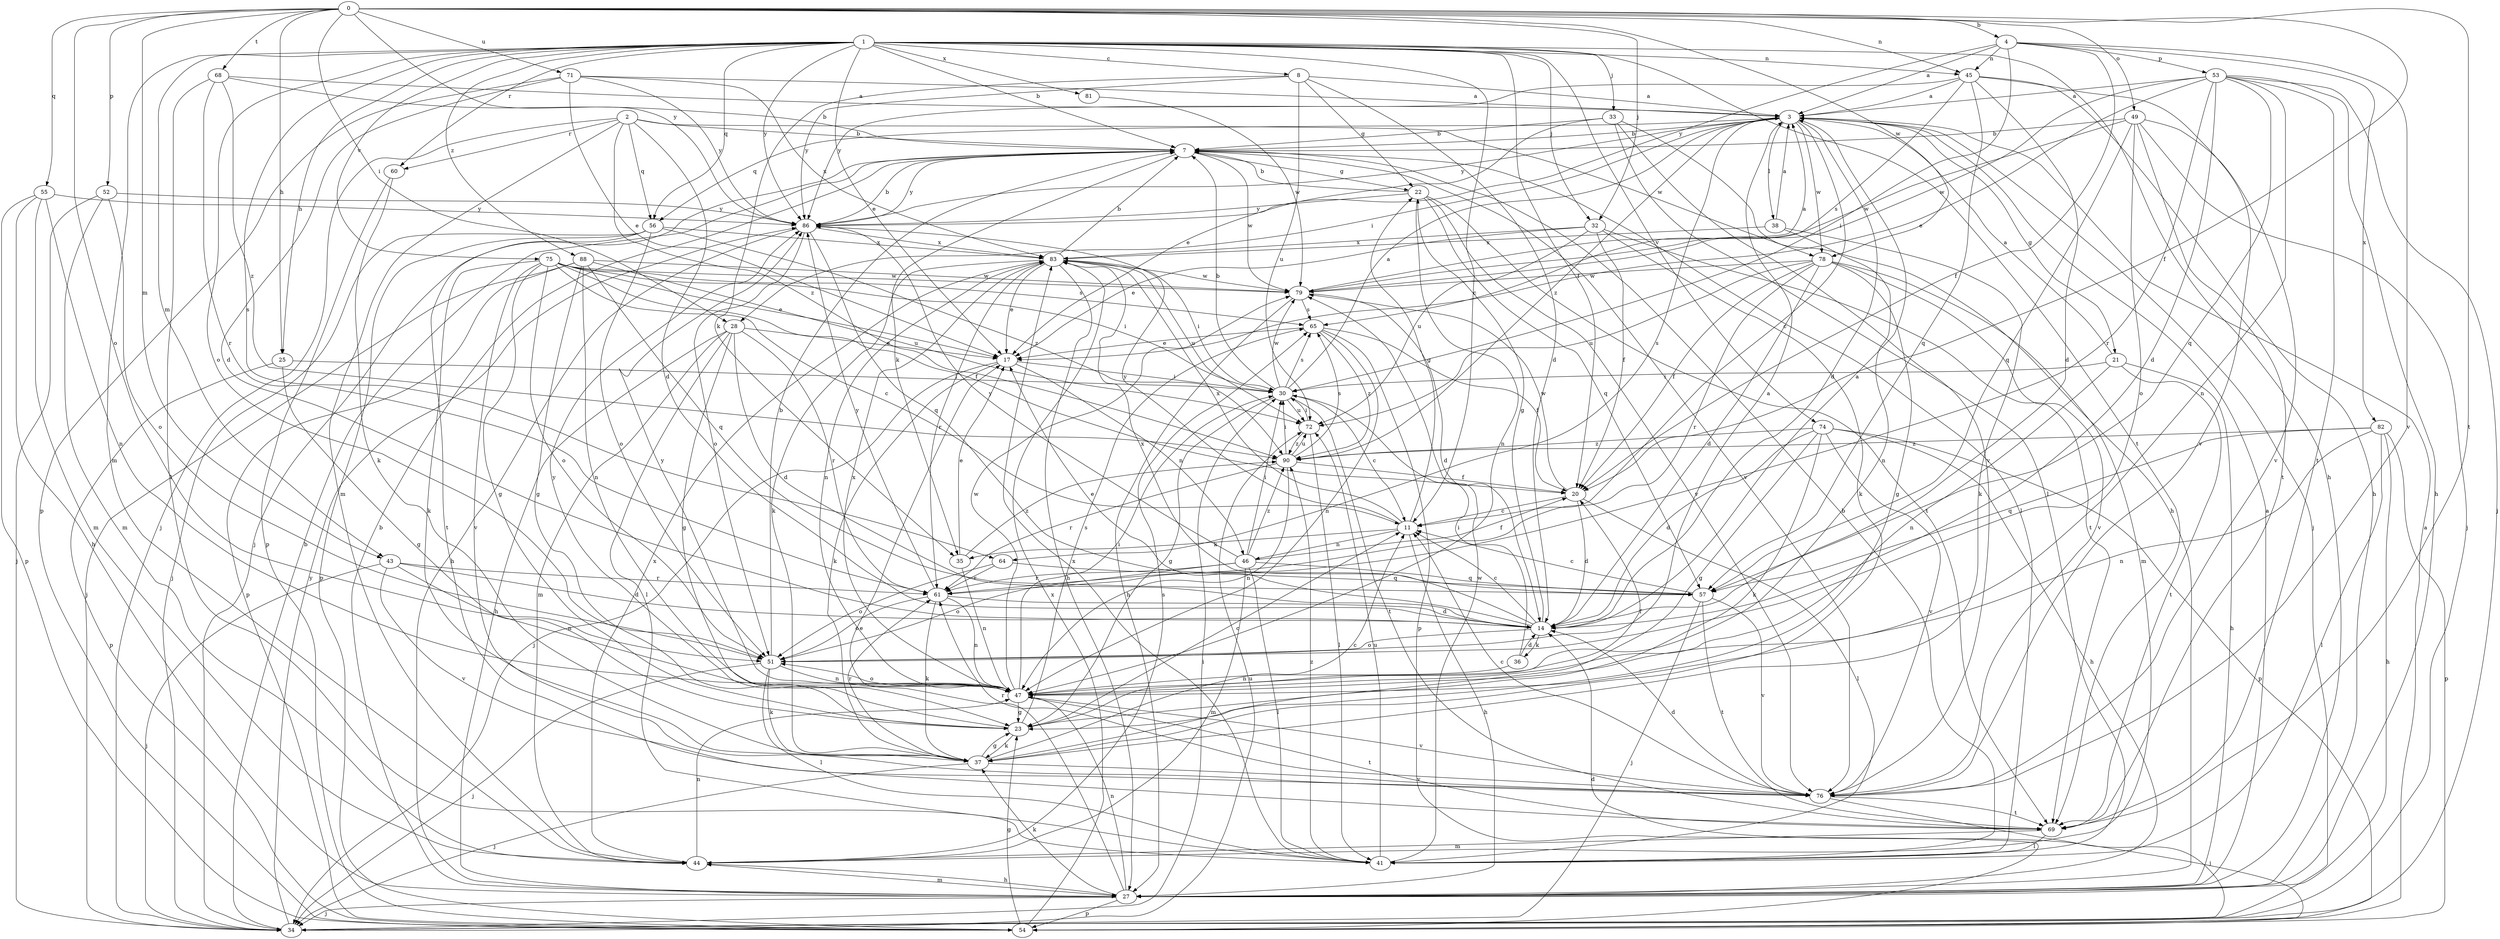 strict digraph  {
0;
1;
2;
3;
4;
7;
8;
11;
14;
17;
20;
21;
22;
23;
25;
27;
28;
30;
32;
33;
34;
35;
36;
37;
38;
41;
43;
44;
45;
46;
47;
49;
51;
52;
53;
54;
55;
56;
57;
60;
61;
64;
65;
68;
69;
71;
72;
74;
75;
76;
78;
79;
81;
82;
83;
86;
88;
90;
0 -> 4  [label=b];
0 -> 20  [label=f];
0 -> 25  [label=h];
0 -> 28  [label=i];
0 -> 32  [label=j];
0 -> 43  [label=m];
0 -> 45  [label=n];
0 -> 49  [label=o];
0 -> 51  [label=o];
0 -> 52  [label=p];
0 -> 55  [label=q];
0 -> 68  [label=t];
0 -> 69  [label=t];
0 -> 71  [label=u];
0 -> 78  [label=w];
0 -> 86  [label=y];
1 -> 7  [label=b];
1 -> 8  [label=c];
1 -> 11  [label=c];
1 -> 17  [label=e];
1 -> 20  [label=f];
1 -> 25  [label=h];
1 -> 27  [label=h];
1 -> 32  [label=j];
1 -> 33  [label=j];
1 -> 43  [label=m];
1 -> 44  [label=m];
1 -> 45  [label=n];
1 -> 51  [label=o];
1 -> 56  [label=q];
1 -> 60  [label=r];
1 -> 64  [label=s];
1 -> 69  [label=t];
1 -> 74  [label=v];
1 -> 75  [label=v];
1 -> 81  [label=x];
1 -> 86  [label=y];
1 -> 88  [label=z];
2 -> 7  [label=b];
2 -> 14  [label=d];
2 -> 34  [label=j];
2 -> 44  [label=m];
2 -> 56  [label=q];
2 -> 60  [label=r];
2 -> 78  [label=w];
2 -> 90  [label=z];
3 -> 7  [label=b];
3 -> 11  [label=c];
3 -> 14  [label=d];
3 -> 21  [label=g];
3 -> 28  [label=i];
3 -> 34  [label=j];
3 -> 38  [label=l];
3 -> 56  [label=q];
3 -> 64  [label=s];
3 -> 78  [label=w];
3 -> 86  [label=y];
3 -> 90  [label=z];
4 -> 3  [label=a];
4 -> 20  [label=f];
4 -> 30  [label=i];
4 -> 45  [label=n];
4 -> 53  [label=p];
4 -> 76  [label=v];
4 -> 82  [label=x];
4 -> 86  [label=y];
7 -> 22  [label=g];
7 -> 34  [label=j];
7 -> 35  [label=k];
7 -> 41  [label=l];
7 -> 76  [label=v];
7 -> 79  [label=w];
7 -> 86  [label=y];
8 -> 3  [label=a];
8 -> 14  [label=d];
8 -> 22  [label=g];
8 -> 35  [label=k];
8 -> 72  [label=u];
8 -> 86  [label=y];
11 -> 22  [label=g];
11 -> 27  [label=h];
11 -> 35  [label=k];
11 -> 46  [label=n];
11 -> 83  [label=x];
11 -> 86  [label=y];
14 -> 3  [label=a];
14 -> 11  [label=c];
14 -> 17  [label=e];
14 -> 22  [label=g];
14 -> 36  [label=k];
14 -> 51  [label=o];
14 -> 83  [label=x];
17 -> 30  [label=i];
17 -> 34  [label=j];
17 -> 37  [label=k];
17 -> 46  [label=n];
20 -> 11  [label=c];
20 -> 14  [label=d];
20 -> 41  [label=l];
20 -> 79  [label=w];
21 -> 3  [label=a];
21 -> 27  [label=h];
21 -> 30  [label=i];
21 -> 47  [label=n];
21 -> 69  [label=t];
22 -> 7  [label=b];
22 -> 47  [label=n];
22 -> 57  [label=q];
22 -> 69  [label=t];
22 -> 76  [label=v];
22 -> 86  [label=y];
23 -> 11  [label=c];
23 -> 20  [label=f];
23 -> 37  [label=k];
23 -> 65  [label=s];
23 -> 86  [label=y];
25 -> 23  [label=g];
25 -> 30  [label=i];
25 -> 54  [label=p];
27 -> 3  [label=a];
27 -> 7  [label=b];
27 -> 17  [label=e];
27 -> 34  [label=j];
27 -> 37  [label=k];
27 -> 44  [label=m];
27 -> 47  [label=n];
27 -> 54  [label=p];
28 -> 14  [label=d];
28 -> 17  [label=e];
28 -> 23  [label=g];
28 -> 27  [label=h];
28 -> 41  [label=l];
28 -> 44  [label=m];
28 -> 61  [label=r];
30 -> 3  [label=a];
30 -> 7  [label=b];
30 -> 11  [label=c];
30 -> 23  [label=g];
30 -> 65  [label=s];
30 -> 69  [label=t];
30 -> 72  [label=u];
30 -> 79  [label=w];
32 -> 17  [label=e];
32 -> 20  [label=f];
32 -> 37  [label=k];
32 -> 69  [label=t];
32 -> 72  [label=u];
32 -> 83  [label=x];
33 -> 7  [label=b];
33 -> 17  [label=e];
33 -> 27  [label=h];
33 -> 41  [label=l];
33 -> 76  [label=v];
34 -> 7  [label=b];
34 -> 30  [label=i];
34 -> 72  [label=u];
34 -> 86  [label=y];
35 -> 17  [label=e];
35 -> 47  [label=n];
35 -> 90  [label=z];
36 -> 14  [label=d];
36 -> 30  [label=i];
36 -> 47  [label=n];
37 -> 11  [label=c];
37 -> 23  [label=g];
37 -> 34  [label=j];
37 -> 61  [label=r];
37 -> 76  [label=v];
38 -> 3  [label=a];
38 -> 37  [label=k];
38 -> 47  [label=n];
38 -> 83  [label=x];
41 -> 7  [label=b];
41 -> 72  [label=u];
41 -> 79  [label=w];
41 -> 83  [label=x];
41 -> 90  [label=z];
43 -> 14  [label=d];
43 -> 34  [label=j];
43 -> 47  [label=n];
43 -> 61  [label=r];
43 -> 76  [label=v];
44 -> 27  [label=h];
44 -> 47  [label=n];
44 -> 65  [label=s];
44 -> 83  [label=x];
45 -> 3  [label=a];
45 -> 14  [label=d];
45 -> 27  [label=h];
45 -> 57  [label=q];
45 -> 65  [label=s];
45 -> 76  [label=v];
45 -> 86  [label=y];
46 -> 20  [label=f];
46 -> 30  [label=i];
46 -> 41  [label=l];
46 -> 44  [label=m];
46 -> 51  [label=o];
46 -> 57  [label=q];
46 -> 61  [label=r];
46 -> 86  [label=y];
46 -> 90  [label=z];
47 -> 23  [label=g];
47 -> 30  [label=i];
47 -> 51  [label=o];
47 -> 69  [label=t];
47 -> 76  [label=v];
47 -> 79  [label=w];
47 -> 83  [label=x];
47 -> 86  [label=y];
49 -> 7  [label=b];
49 -> 34  [label=j];
49 -> 51  [label=o];
49 -> 57  [label=q];
49 -> 69  [label=t];
49 -> 76  [label=v];
49 -> 79  [label=w];
51 -> 3  [label=a];
51 -> 7  [label=b];
51 -> 34  [label=j];
51 -> 37  [label=k];
51 -> 41  [label=l];
51 -> 47  [label=n];
52 -> 34  [label=j];
52 -> 44  [label=m];
52 -> 51  [label=o];
52 -> 86  [label=y];
53 -> 3  [label=a];
53 -> 14  [label=d];
53 -> 17  [label=e];
53 -> 27  [label=h];
53 -> 34  [label=j];
53 -> 47  [label=n];
53 -> 57  [label=q];
53 -> 61  [label=r];
53 -> 69  [label=t];
53 -> 79  [label=w];
54 -> 3  [label=a];
54 -> 14  [label=d];
54 -> 23  [label=g];
54 -> 83  [label=x];
55 -> 27  [label=h];
55 -> 44  [label=m];
55 -> 47  [label=n];
55 -> 54  [label=p];
55 -> 86  [label=y];
56 -> 34  [label=j];
56 -> 51  [label=o];
56 -> 54  [label=p];
56 -> 69  [label=t];
56 -> 83  [label=x];
56 -> 90  [label=z];
57 -> 11  [label=c];
57 -> 34  [label=j];
57 -> 69  [label=t];
57 -> 76  [label=v];
60 -> 37  [label=k];
60 -> 54  [label=p];
61 -> 14  [label=d];
61 -> 37  [label=k];
61 -> 47  [label=n];
61 -> 51  [label=o];
61 -> 86  [label=y];
64 -> 51  [label=o];
64 -> 57  [label=q];
64 -> 61  [label=r];
65 -> 17  [label=e];
65 -> 20  [label=f];
65 -> 47  [label=n];
65 -> 54  [label=p];
65 -> 90  [label=z];
68 -> 3  [label=a];
68 -> 7  [label=b];
68 -> 41  [label=l];
68 -> 61  [label=r];
68 -> 90  [label=z];
69 -> 41  [label=l];
69 -> 44  [label=m];
71 -> 3  [label=a];
71 -> 14  [label=d];
71 -> 17  [label=e];
71 -> 54  [label=p];
71 -> 83  [label=x];
71 -> 86  [label=y];
72 -> 30  [label=i];
72 -> 41  [label=l];
72 -> 90  [label=z];
74 -> 14  [label=d];
74 -> 23  [label=g];
74 -> 27  [label=h];
74 -> 37  [label=k];
74 -> 54  [label=p];
74 -> 76  [label=v];
74 -> 90  [label=z];
75 -> 11  [label=c];
75 -> 17  [label=e];
75 -> 20  [label=f];
75 -> 23  [label=g];
75 -> 30  [label=i];
75 -> 37  [label=k];
75 -> 51  [label=o];
75 -> 65  [label=s];
75 -> 76  [label=v];
75 -> 79  [label=w];
76 -> 11  [label=c];
76 -> 14  [label=d];
76 -> 34  [label=j];
76 -> 61  [label=r];
76 -> 69  [label=t];
78 -> 14  [label=d];
78 -> 20  [label=f];
78 -> 23  [label=g];
78 -> 44  [label=m];
78 -> 61  [label=r];
78 -> 72  [label=u];
78 -> 76  [label=v];
78 -> 79  [label=w];
79 -> 3  [label=a];
79 -> 14  [label=d];
79 -> 27  [label=h];
79 -> 65  [label=s];
81 -> 79  [label=w];
82 -> 27  [label=h];
82 -> 41  [label=l];
82 -> 47  [label=n];
82 -> 54  [label=p];
82 -> 57  [label=q];
82 -> 90  [label=z];
83 -> 7  [label=b];
83 -> 17  [label=e];
83 -> 27  [label=h];
83 -> 30  [label=i];
83 -> 37  [label=k];
83 -> 47  [label=n];
83 -> 61  [label=r];
83 -> 72  [label=u];
83 -> 79  [label=w];
86 -> 7  [label=b];
86 -> 27  [label=h];
86 -> 51  [label=o];
86 -> 57  [label=q];
86 -> 83  [label=x];
88 -> 23  [label=g];
88 -> 34  [label=j];
88 -> 47  [label=n];
88 -> 54  [label=p];
88 -> 57  [label=q];
88 -> 72  [label=u];
88 -> 79  [label=w];
90 -> 20  [label=f];
90 -> 30  [label=i];
90 -> 47  [label=n];
90 -> 61  [label=r];
90 -> 65  [label=s];
90 -> 72  [label=u];
}
